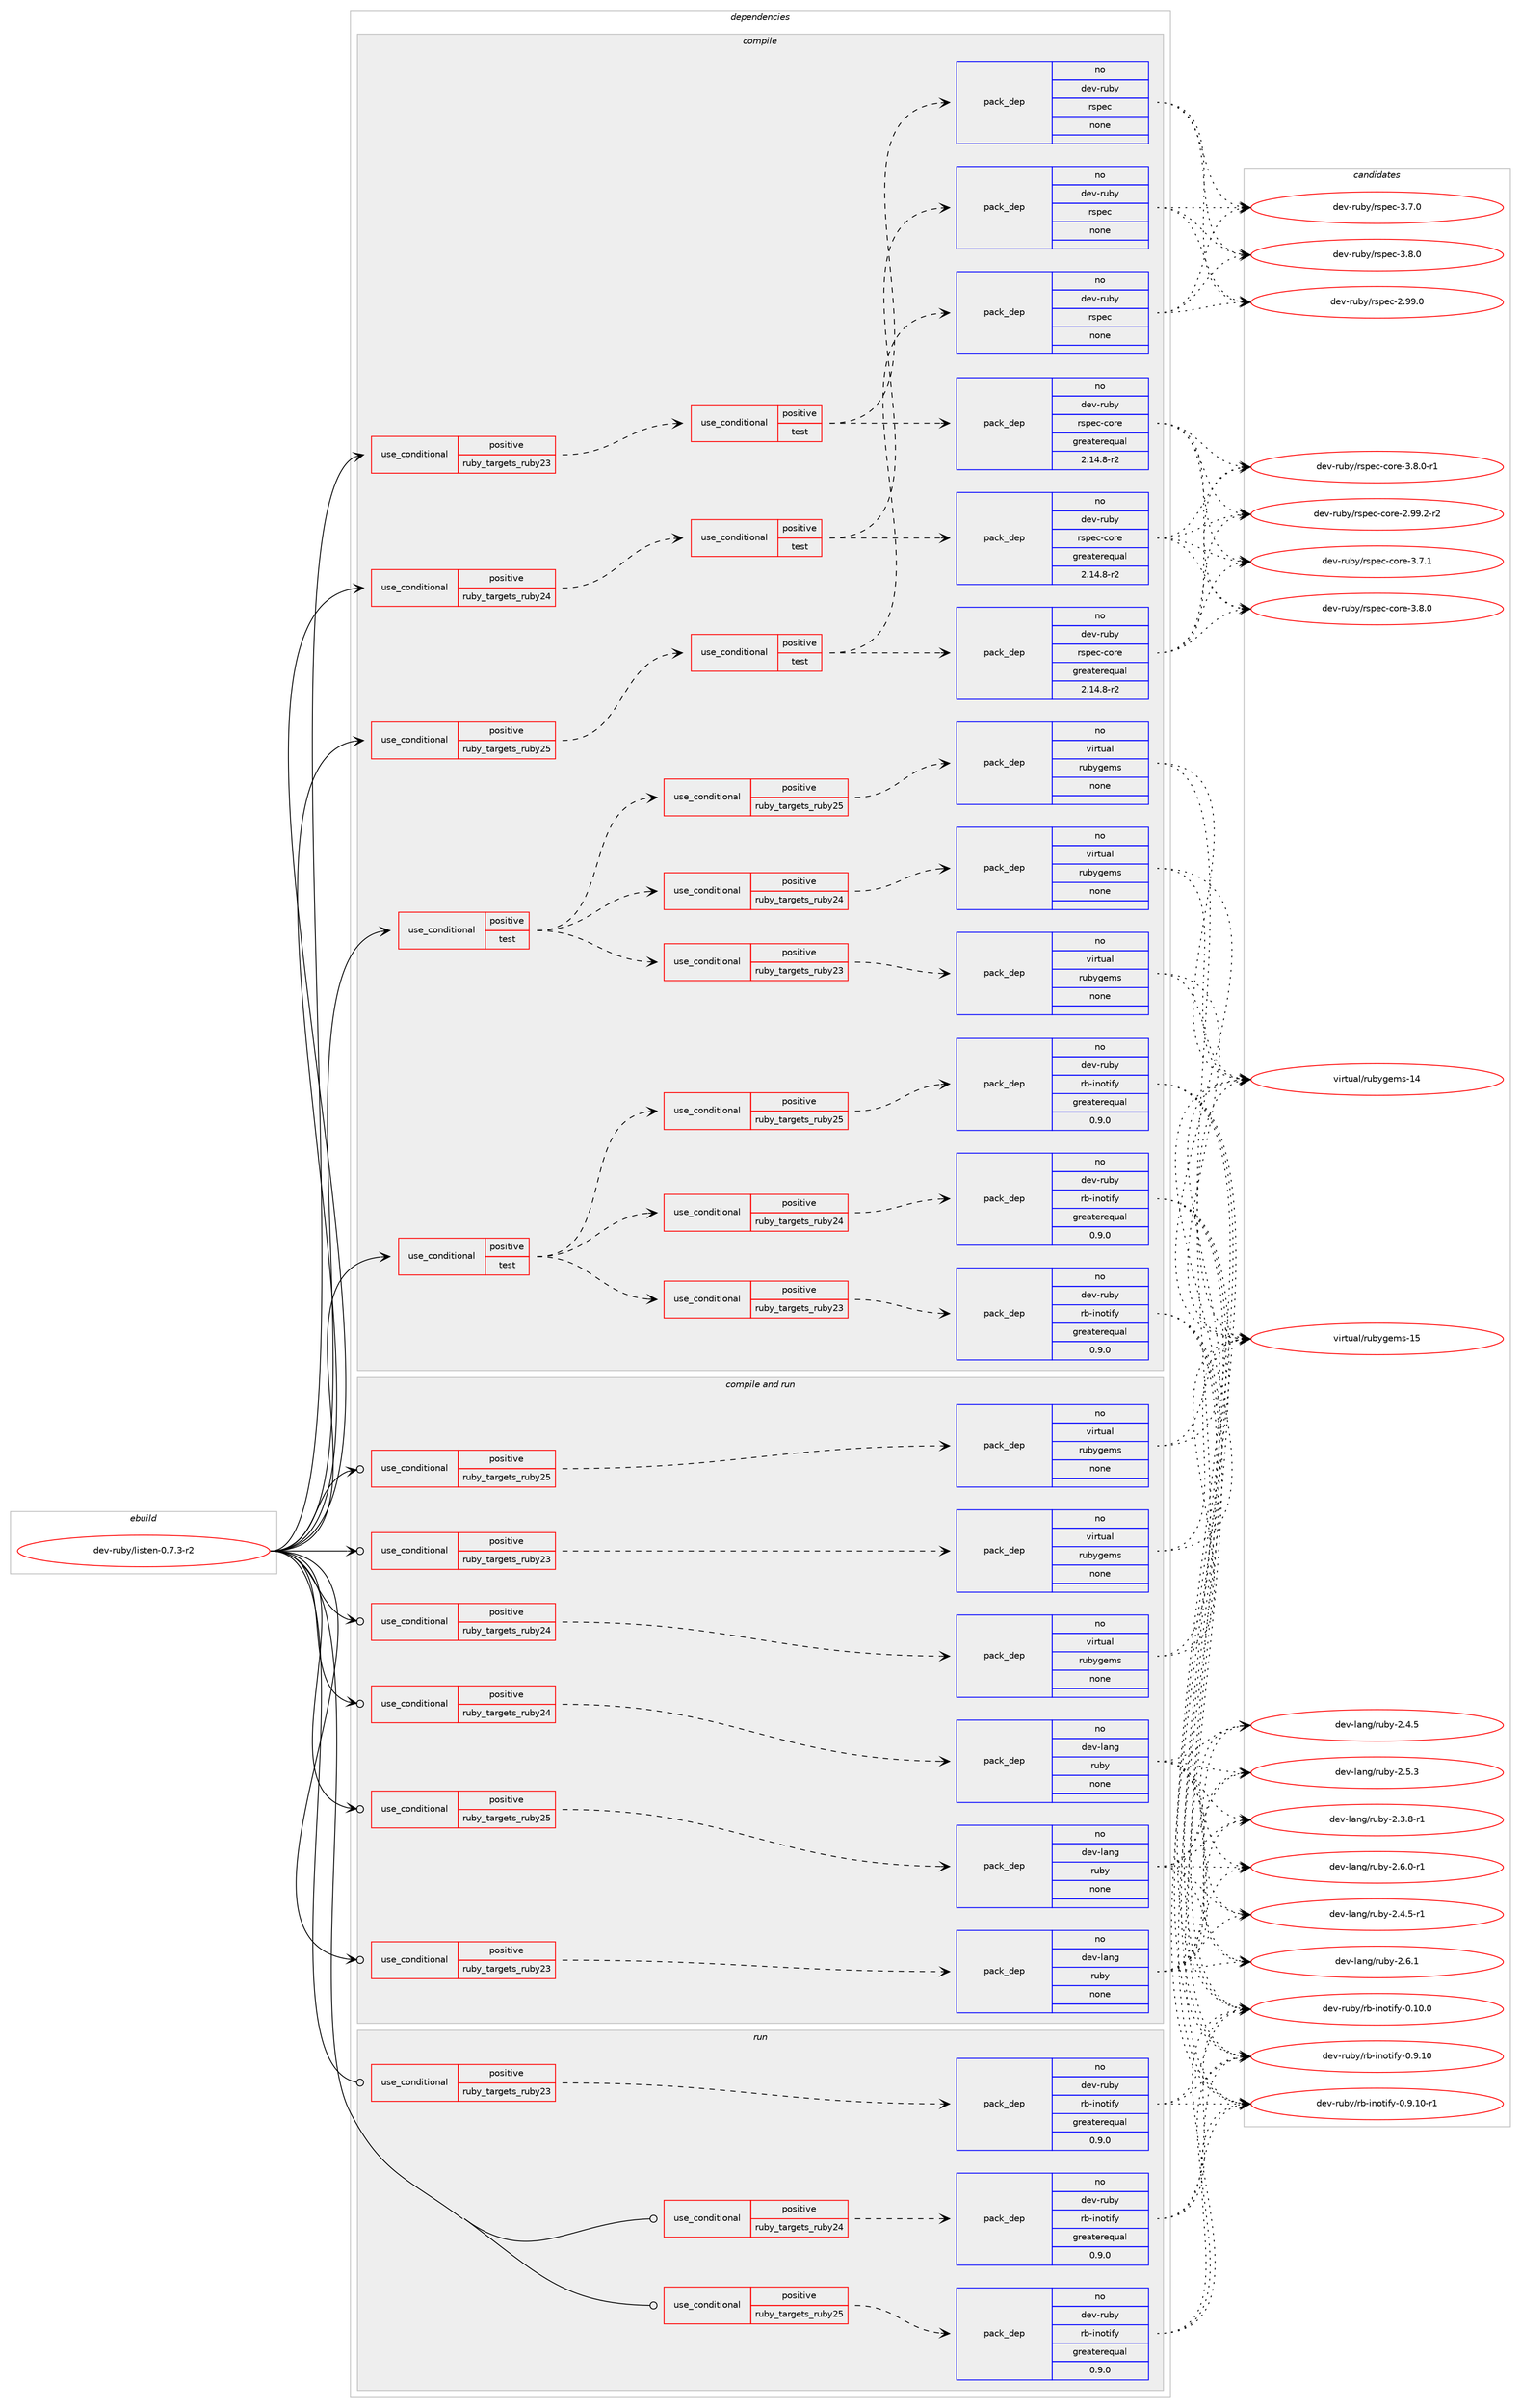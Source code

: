 digraph prolog {

# *************
# Graph options
# *************

newrank=true;
concentrate=true;
compound=true;
graph [rankdir=LR,fontname=Helvetica,fontsize=10,ranksep=1.5];#, ranksep=2.5, nodesep=0.2];
edge  [arrowhead=vee];
node  [fontname=Helvetica,fontsize=10];

# **********
# The ebuild
# **********

subgraph cluster_leftcol {
color=gray;
rank=same;
label=<<i>ebuild</i>>;
id [label="dev-ruby/listen-0.7.3-r2", color=red, width=4, href="../dev-ruby/listen-0.7.3-r2.svg"];
}

# ****************
# The dependencies
# ****************

subgraph cluster_midcol {
color=gray;
label=<<i>dependencies</i>>;
subgraph cluster_compile {
fillcolor="#eeeeee";
style=filled;
label=<<i>compile</i>>;
subgraph cond404194 {
dependency1501815 [label=<<TABLE BORDER="0" CELLBORDER="1" CELLSPACING="0" CELLPADDING="4"><TR><TD ROWSPAN="3" CELLPADDING="10">use_conditional</TD></TR><TR><TD>positive</TD></TR><TR><TD>ruby_targets_ruby23</TD></TR></TABLE>>, shape=none, color=red];
subgraph cond404195 {
dependency1501816 [label=<<TABLE BORDER="0" CELLBORDER="1" CELLSPACING="0" CELLPADDING="4"><TR><TD ROWSPAN="3" CELLPADDING="10">use_conditional</TD></TR><TR><TD>positive</TD></TR><TR><TD>test</TD></TR></TABLE>>, shape=none, color=red];
subgraph pack1074160 {
dependency1501817 [label=<<TABLE BORDER="0" CELLBORDER="1" CELLSPACING="0" CELLPADDING="4" WIDTH="220"><TR><TD ROWSPAN="6" CELLPADDING="30">pack_dep</TD></TR><TR><TD WIDTH="110">no</TD></TR><TR><TD>dev-ruby</TD></TR><TR><TD>rspec</TD></TR><TR><TD>none</TD></TR><TR><TD></TD></TR></TABLE>>, shape=none, color=blue];
}
dependency1501816:e -> dependency1501817:w [weight=20,style="dashed",arrowhead="vee"];
subgraph pack1074161 {
dependency1501818 [label=<<TABLE BORDER="0" CELLBORDER="1" CELLSPACING="0" CELLPADDING="4" WIDTH="220"><TR><TD ROWSPAN="6" CELLPADDING="30">pack_dep</TD></TR><TR><TD WIDTH="110">no</TD></TR><TR><TD>dev-ruby</TD></TR><TR><TD>rspec-core</TD></TR><TR><TD>greaterequal</TD></TR><TR><TD>2.14.8-r2</TD></TR></TABLE>>, shape=none, color=blue];
}
dependency1501816:e -> dependency1501818:w [weight=20,style="dashed",arrowhead="vee"];
}
dependency1501815:e -> dependency1501816:w [weight=20,style="dashed",arrowhead="vee"];
}
id:e -> dependency1501815:w [weight=20,style="solid",arrowhead="vee"];
subgraph cond404196 {
dependency1501819 [label=<<TABLE BORDER="0" CELLBORDER="1" CELLSPACING="0" CELLPADDING="4"><TR><TD ROWSPAN="3" CELLPADDING="10">use_conditional</TD></TR><TR><TD>positive</TD></TR><TR><TD>ruby_targets_ruby24</TD></TR></TABLE>>, shape=none, color=red];
subgraph cond404197 {
dependency1501820 [label=<<TABLE BORDER="0" CELLBORDER="1" CELLSPACING="0" CELLPADDING="4"><TR><TD ROWSPAN="3" CELLPADDING="10">use_conditional</TD></TR><TR><TD>positive</TD></TR><TR><TD>test</TD></TR></TABLE>>, shape=none, color=red];
subgraph pack1074162 {
dependency1501821 [label=<<TABLE BORDER="0" CELLBORDER="1" CELLSPACING="0" CELLPADDING="4" WIDTH="220"><TR><TD ROWSPAN="6" CELLPADDING="30">pack_dep</TD></TR><TR><TD WIDTH="110">no</TD></TR><TR><TD>dev-ruby</TD></TR><TR><TD>rspec</TD></TR><TR><TD>none</TD></TR><TR><TD></TD></TR></TABLE>>, shape=none, color=blue];
}
dependency1501820:e -> dependency1501821:w [weight=20,style="dashed",arrowhead="vee"];
subgraph pack1074163 {
dependency1501822 [label=<<TABLE BORDER="0" CELLBORDER="1" CELLSPACING="0" CELLPADDING="4" WIDTH="220"><TR><TD ROWSPAN="6" CELLPADDING="30">pack_dep</TD></TR><TR><TD WIDTH="110">no</TD></TR><TR><TD>dev-ruby</TD></TR><TR><TD>rspec-core</TD></TR><TR><TD>greaterequal</TD></TR><TR><TD>2.14.8-r2</TD></TR></TABLE>>, shape=none, color=blue];
}
dependency1501820:e -> dependency1501822:w [weight=20,style="dashed",arrowhead="vee"];
}
dependency1501819:e -> dependency1501820:w [weight=20,style="dashed",arrowhead="vee"];
}
id:e -> dependency1501819:w [weight=20,style="solid",arrowhead="vee"];
subgraph cond404198 {
dependency1501823 [label=<<TABLE BORDER="0" CELLBORDER="1" CELLSPACING="0" CELLPADDING="4"><TR><TD ROWSPAN="3" CELLPADDING="10">use_conditional</TD></TR><TR><TD>positive</TD></TR><TR><TD>ruby_targets_ruby25</TD></TR></TABLE>>, shape=none, color=red];
subgraph cond404199 {
dependency1501824 [label=<<TABLE BORDER="0" CELLBORDER="1" CELLSPACING="0" CELLPADDING="4"><TR><TD ROWSPAN="3" CELLPADDING="10">use_conditional</TD></TR><TR><TD>positive</TD></TR><TR><TD>test</TD></TR></TABLE>>, shape=none, color=red];
subgraph pack1074164 {
dependency1501825 [label=<<TABLE BORDER="0" CELLBORDER="1" CELLSPACING="0" CELLPADDING="4" WIDTH="220"><TR><TD ROWSPAN="6" CELLPADDING="30">pack_dep</TD></TR><TR><TD WIDTH="110">no</TD></TR><TR><TD>dev-ruby</TD></TR><TR><TD>rspec</TD></TR><TR><TD>none</TD></TR><TR><TD></TD></TR></TABLE>>, shape=none, color=blue];
}
dependency1501824:e -> dependency1501825:w [weight=20,style="dashed",arrowhead="vee"];
subgraph pack1074165 {
dependency1501826 [label=<<TABLE BORDER="0" CELLBORDER="1" CELLSPACING="0" CELLPADDING="4" WIDTH="220"><TR><TD ROWSPAN="6" CELLPADDING="30">pack_dep</TD></TR><TR><TD WIDTH="110">no</TD></TR><TR><TD>dev-ruby</TD></TR><TR><TD>rspec-core</TD></TR><TR><TD>greaterequal</TD></TR><TR><TD>2.14.8-r2</TD></TR></TABLE>>, shape=none, color=blue];
}
dependency1501824:e -> dependency1501826:w [weight=20,style="dashed",arrowhead="vee"];
}
dependency1501823:e -> dependency1501824:w [weight=20,style="dashed",arrowhead="vee"];
}
id:e -> dependency1501823:w [weight=20,style="solid",arrowhead="vee"];
subgraph cond404200 {
dependency1501827 [label=<<TABLE BORDER="0" CELLBORDER="1" CELLSPACING="0" CELLPADDING="4"><TR><TD ROWSPAN="3" CELLPADDING="10">use_conditional</TD></TR><TR><TD>positive</TD></TR><TR><TD>test</TD></TR></TABLE>>, shape=none, color=red];
subgraph cond404201 {
dependency1501828 [label=<<TABLE BORDER="0" CELLBORDER="1" CELLSPACING="0" CELLPADDING="4"><TR><TD ROWSPAN="3" CELLPADDING="10">use_conditional</TD></TR><TR><TD>positive</TD></TR><TR><TD>ruby_targets_ruby23</TD></TR></TABLE>>, shape=none, color=red];
subgraph pack1074166 {
dependency1501829 [label=<<TABLE BORDER="0" CELLBORDER="1" CELLSPACING="0" CELLPADDING="4" WIDTH="220"><TR><TD ROWSPAN="6" CELLPADDING="30">pack_dep</TD></TR><TR><TD WIDTH="110">no</TD></TR><TR><TD>dev-ruby</TD></TR><TR><TD>rb-inotify</TD></TR><TR><TD>greaterequal</TD></TR><TR><TD>0.9.0</TD></TR></TABLE>>, shape=none, color=blue];
}
dependency1501828:e -> dependency1501829:w [weight=20,style="dashed",arrowhead="vee"];
}
dependency1501827:e -> dependency1501828:w [weight=20,style="dashed",arrowhead="vee"];
subgraph cond404202 {
dependency1501830 [label=<<TABLE BORDER="0" CELLBORDER="1" CELLSPACING="0" CELLPADDING="4"><TR><TD ROWSPAN="3" CELLPADDING="10">use_conditional</TD></TR><TR><TD>positive</TD></TR><TR><TD>ruby_targets_ruby24</TD></TR></TABLE>>, shape=none, color=red];
subgraph pack1074167 {
dependency1501831 [label=<<TABLE BORDER="0" CELLBORDER="1" CELLSPACING="0" CELLPADDING="4" WIDTH="220"><TR><TD ROWSPAN="6" CELLPADDING="30">pack_dep</TD></TR><TR><TD WIDTH="110">no</TD></TR><TR><TD>dev-ruby</TD></TR><TR><TD>rb-inotify</TD></TR><TR><TD>greaterequal</TD></TR><TR><TD>0.9.0</TD></TR></TABLE>>, shape=none, color=blue];
}
dependency1501830:e -> dependency1501831:w [weight=20,style="dashed",arrowhead="vee"];
}
dependency1501827:e -> dependency1501830:w [weight=20,style="dashed",arrowhead="vee"];
subgraph cond404203 {
dependency1501832 [label=<<TABLE BORDER="0" CELLBORDER="1" CELLSPACING="0" CELLPADDING="4"><TR><TD ROWSPAN="3" CELLPADDING="10">use_conditional</TD></TR><TR><TD>positive</TD></TR><TR><TD>ruby_targets_ruby25</TD></TR></TABLE>>, shape=none, color=red];
subgraph pack1074168 {
dependency1501833 [label=<<TABLE BORDER="0" CELLBORDER="1" CELLSPACING="0" CELLPADDING="4" WIDTH="220"><TR><TD ROWSPAN="6" CELLPADDING="30">pack_dep</TD></TR><TR><TD WIDTH="110">no</TD></TR><TR><TD>dev-ruby</TD></TR><TR><TD>rb-inotify</TD></TR><TR><TD>greaterequal</TD></TR><TR><TD>0.9.0</TD></TR></TABLE>>, shape=none, color=blue];
}
dependency1501832:e -> dependency1501833:w [weight=20,style="dashed",arrowhead="vee"];
}
dependency1501827:e -> dependency1501832:w [weight=20,style="dashed",arrowhead="vee"];
}
id:e -> dependency1501827:w [weight=20,style="solid",arrowhead="vee"];
subgraph cond404204 {
dependency1501834 [label=<<TABLE BORDER="0" CELLBORDER="1" CELLSPACING="0" CELLPADDING="4"><TR><TD ROWSPAN="3" CELLPADDING="10">use_conditional</TD></TR><TR><TD>positive</TD></TR><TR><TD>test</TD></TR></TABLE>>, shape=none, color=red];
subgraph cond404205 {
dependency1501835 [label=<<TABLE BORDER="0" CELLBORDER="1" CELLSPACING="0" CELLPADDING="4"><TR><TD ROWSPAN="3" CELLPADDING="10">use_conditional</TD></TR><TR><TD>positive</TD></TR><TR><TD>ruby_targets_ruby23</TD></TR></TABLE>>, shape=none, color=red];
subgraph pack1074169 {
dependency1501836 [label=<<TABLE BORDER="0" CELLBORDER="1" CELLSPACING="0" CELLPADDING="4" WIDTH="220"><TR><TD ROWSPAN="6" CELLPADDING="30">pack_dep</TD></TR><TR><TD WIDTH="110">no</TD></TR><TR><TD>virtual</TD></TR><TR><TD>rubygems</TD></TR><TR><TD>none</TD></TR><TR><TD></TD></TR></TABLE>>, shape=none, color=blue];
}
dependency1501835:e -> dependency1501836:w [weight=20,style="dashed",arrowhead="vee"];
}
dependency1501834:e -> dependency1501835:w [weight=20,style="dashed",arrowhead="vee"];
subgraph cond404206 {
dependency1501837 [label=<<TABLE BORDER="0" CELLBORDER="1" CELLSPACING="0" CELLPADDING="4"><TR><TD ROWSPAN="3" CELLPADDING="10">use_conditional</TD></TR><TR><TD>positive</TD></TR><TR><TD>ruby_targets_ruby24</TD></TR></TABLE>>, shape=none, color=red];
subgraph pack1074170 {
dependency1501838 [label=<<TABLE BORDER="0" CELLBORDER="1" CELLSPACING="0" CELLPADDING="4" WIDTH="220"><TR><TD ROWSPAN="6" CELLPADDING="30">pack_dep</TD></TR><TR><TD WIDTH="110">no</TD></TR><TR><TD>virtual</TD></TR><TR><TD>rubygems</TD></TR><TR><TD>none</TD></TR><TR><TD></TD></TR></TABLE>>, shape=none, color=blue];
}
dependency1501837:e -> dependency1501838:w [weight=20,style="dashed",arrowhead="vee"];
}
dependency1501834:e -> dependency1501837:w [weight=20,style="dashed",arrowhead="vee"];
subgraph cond404207 {
dependency1501839 [label=<<TABLE BORDER="0" CELLBORDER="1" CELLSPACING="0" CELLPADDING="4"><TR><TD ROWSPAN="3" CELLPADDING="10">use_conditional</TD></TR><TR><TD>positive</TD></TR><TR><TD>ruby_targets_ruby25</TD></TR></TABLE>>, shape=none, color=red];
subgraph pack1074171 {
dependency1501840 [label=<<TABLE BORDER="0" CELLBORDER="1" CELLSPACING="0" CELLPADDING="4" WIDTH="220"><TR><TD ROWSPAN="6" CELLPADDING="30">pack_dep</TD></TR><TR><TD WIDTH="110">no</TD></TR><TR><TD>virtual</TD></TR><TR><TD>rubygems</TD></TR><TR><TD>none</TD></TR><TR><TD></TD></TR></TABLE>>, shape=none, color=blue];
}
dependency1501839:e -> dependency1501840:w [weight=20,style="dashed",arrowhead="vee"];
}
dependency1501834:e -> dependency1501839:w [weight=20,style="dashed",arrowhead="vee"];
}
id:e -> dependency1501834:w [weight=20,style="solid",arrowhead="vee"];
}
subgraph cluster_compileandrun {
fillcolor="#eeeeee";
style=filled;
label=<<i>compile and run</i>>;
subgraph cond404208 {
dependency1501841 [label=<<TABLE BORDER="0" CELLBORDER="1" CELLSPACING="0" CELLPADDING="4"><TR><TD ROWSPAN="3" CELLPADDING="10">use_conditional</TD></TR><TR><TD>positive</TD></TR><TR><TD>ruby_targets_ruby23</TD></TR></TABLE>>, shape=none, color=red];
subgraph pack1074172 {
dependency1501842 [label=<<TABLE BORDER="0" CELLBORDER="1" CELLSPACING="0" CELLPADDING="4" WIDTH="220"><TR><TD ROWSPAN="6" CELLPADDING="30">pack_dep</TD></TR><TR><TD WIDTH="110">no</TD></TR><TR><TD>dev-lang</TD></TR><TR><TD>ruby</TD></TR><TR><TD>none</TD></TR><TR><TD></TD></TR></TABLE>>, shape=none, color=blue];
}
dependency1501841:e -> dependency1501842:w [weight=20,style="dashed",arrowhead="vee"];
}
id:e -> dependency1501841:w [weight=20,style="solid",arrowhead="odotvee"];
subgraph cond404209 {
dependency1501843 [label=<<TABLE BORDER="0" CELLBORDER="1" CELLSPACING="0" CELLPADDING="4"><TR><TD ROWSPAN="3" CELLPADDING="10">use_conditional</TD></TR><TR><TD>positive</TD></TR><TR><TD>ruby_targets_ruby23</TD></TR></TABLE>>, shape=none, color=red];
subgraph pack1074173 {
dependency1501844 [label=<<TABLE BORDER="0" CELLBORDER="1" CELLSPACING="0" CELLPADDING="4" WIDTH="220"><TR><TD ROWSPAN="6" CELLPADDING="30">pack_dep</TD></TR><TR><TD WIDTH="110">no</TD></TR><TR><TD>virtual</TD></TR><TR><TD>rubygems</TD></TR><TR><TD>none</TD></TR><TR><TD></TD></TR></TABLE>>, shape=none, color=blue];
}
dependency1501843:e -> dependency1501844:w [weight=20,style="dashed",arrowhead="vee"];
}
id:e -> dependency1501843:w [weight=20,style="solid",arrowhead="odotvee"];
subgraph cond404210 {
dependency1501845 [label=<<TABLE BORDER="0" CELLBORDER="1" CELLSPACING="0" CELLPADDING="4"><TR><TD ROWSPAN="3" CELLPADDING="10">use_conditional</TD></TR><TR><TD>positive</TD></TR><TR><TD>ruby_targets_ruby24</TD></TR></TABLE>>, shape=none, color=red];
subgraph pack1074174 {
dependency1501846 [label=<<TABLE BORDER="0" CELLBORDER="1" CELLSPACING="0" CELLPADDING="4" WIDTH="220"><TR><TD ROWSPAN="6" CELLPADDING="30">pack_dep</TD></TR><TR><TD WIDTH="110">no</TD></TR><TR><TD>dev-lang</TD></TR><TR><TD>ruby</TD></TR><TR><TD>none</TD></TR><TR><TD></TD></TR></TABLE>>, shape=none, color=blue];
}
dependency1501845:e -> dependency1501846:w [weight=20,style="dashed",arrowhead="vee"];
}
id:e -> dependency1501845:w [weight=20,style="solid",arrowhead="odotvee"];
subgraph cond404211 {
dependency1501847 [label=<<TABLE BORDER="0" CELLBORDER="1" CELLSPACING="0" CELLPADDING="4"><TR><TD ROWSPAN="3" CELLPADDING="10">use_conditional</TD></TR><TR><TD>positive</TD></TR><TR><TD>ruby_targets_ruby24</TD></TR></TABLE>>, shape=none, color=red];
subgraph pack1074175 {
dependency1501848 [label=<<TABLE BORDER="0" CELLBORDER="1" CELLSPACING="0" CELLPADDING="4" WIDTH="220"><TR><TD ROWSPAN="6" CELLPADDING="30">pack_dep</TD></TR><TR><TD WIDTH="110">no</TD></TR><TR><TD>virtual</TD></TR><TR><TD>rubygems</TD></TR><TR><TD>none</TD></TR><TR><TD></TD></TR></TABLE>>, shape=none, color=blue];
}
dependency1501847:e -> dependency1501848:w [weight=20,style="dashed",arrowhead="vee"];
}
id:e -> dependency1501847:w [weight=20,style="solid",arrowhead="odotvee"];
subgraph cond404212 {
dependency1501849 [label=<<TABLE BORDER="0" CELLBORDER="1" CELLSPACING="0" CELLPADDING="4"><TR><TD ROWSPAN="3" CELLPADDING="10">use_conditional</TD></TR><TR><TD>positive</TD></TR><TR><TD>ruby_targets_ruby25</TD></TR></TABLE>>, shape=none, color=red];
subgraph pack1074176 {
dependency1501850 [label=<<TABLE BORDER="0" CELLBORDER="1" CELLSPACING="0" CELLPADDING="4" WIDTH="220"><TR><TD ROWSPAN="6" CELLPADDING="30">pack_dep</TD></TR><TR><TD WIDTH="110">no</TD></TR><TR><TD>dev-lang</TD></TR><TR><TD>ruby</TD></TR><TR><TD>none</TD></TR><TR><TD></TD></TR></TABLE>>, shape=none, color=blue];
}
dependency1501849:e -> dependency1501850:w [weight=20,style="dashed",arrowhead="vee"];
}
id:e -> dependency1501849:w [weight=20,style="solid",arrowhead="odotvee"];
subgraph cond404213 {
dependency1501851 [label=<<TABLE BORDER="0" CELLBORDER="1" CELLSPACING="0" CELLPADDING="4"><TR><TD ROWSPAN="3" CELLPADDING="10">use_conditional</TD></TR><TR><TD>positive</TD></TR><TR><TD>ruby_targets_ruby25</TD></TR></TABLE>>, shape=none, color=red];
subgraph pack1074177 {
dependency1501852 [label=<<TABLE BORDER="0" CELLBORDER="1" CELLSPACING="0" CELLPADDING="4" WIDTH="220"><TR><TD ROWSPAN="6" CELLPADDING="30">pack_dep</TD></TR><TR><TD WIDTH="110">no</TD></TR><TR><TD>virtual</TD></TR><TR><TD>rubygems</TD></TR><TR><TD>none</TD></TR><TR><TD></TD></TR></TABLE>>, shape=none, color=blue];
}
dependency1501851:e -> dependency1501852:w [weight=20,style="dashed",arrowhead="vee"];
}
id:e -> dependency1501851:w [weight=20,style="solid",arrowhead="odotvee"];
}
subgraph cluster_run {
fillcolor="#eeeeee";
style=filled;
label=<<i>run</i>>;
subgraph cond404214 {
dependency1501853 [label=<<TABLE BORDER="0" CELLBORDER="1" CELLSPACING="0" CELLPADDING="4"><TR><TD ROWSPAN="3" CELLPADDING="10">use_conditional</TD></TR><TR><TD>positive</TD></TR><TR><TD>ruby_targets_ruby23</TD></TR></TABLE>>, shape=none, color=red];
subgraph pack1074178 {
dependency1501854 [label=<<TABLE BORDER="0" CELLBORDER="1" CELLSPACING="0" CELLPADDING="4" WIDTH="220"><TR><TD ROWSPAN="6" CELLPADDING="30">pack_dep</TD></TR><TR><TD WIDTH="110">no</TD></TR><TR><TD>dev-ruby</TD></TR><TR><TD>rb-inotify</TD></TR><TR><TD>greaterequal</TD></TR><TR><TD>0.9.0</TD></TR></TABLE>>, shape=none, color=blue];
}
dependency1501853:e -> dependency1501854:w [weight=20,style="dashed",arrowhead="vee"];
}
id:e -> dependency1501853:w [weight=20,style="solid",arrowhead="odot"];
subgraph cond404215 {
dependency1501855 [label=<<TABLE BORDER="0" CELLBORDER="1" CELLSPACING="0" CELLPADDING="4"><TR><TD ROWSPAN="3" CELLPADDING="10">use_conditional</TD></TR><TR><TD>positive</TD></TR><TR><TD>ruby_targets_ruby24</TD></TR></TABLE>>, shape=none, color=red];
subgraph pack1074179 {
dependency1501856 [label=<<TABLE BORDER="0" CELLBORDER="1" CELLSPACING="0" CELLPADDING="4" WIDTH="220"><TR><TD ROWSPAN="6" CELLPADDING="30">pack_dep</TD></TR><TR><TD WIDTH="110">no</TD></TR><TR><TD>dev-ruby</TD></TR><TR><TD>rb-inotify</TD></TR><TR><TD>greaterequal</TD></TR><TR><TD>0.9.0</TD></TR></TABLE>>, shape=none, color=blue];
}
dependency1501855:e -> dependency1501856:w [weight=20,style="dashed",arrowhead="vee"];
}
id:e -> dependency1501855:w [weight=20,style="solid",arrowhead="odot"];
subgraph cond404216 {
dependency1501857 [label=<<TABLE BORDER="0" CELLBORDER="1" CELLSPACING="0" CELLPADDING="4"><TR><TD ROWSPAN="3" CELLPADDING="10">use_conditional</TD></TR><TR><TD>positive</TD></TR><TR><TD>ruby_targets_ruby25</TD></TR></TABLE>>, shape=none, color=red];
subgraph pack1074180 {
dependency1501858 [label=<<TABLE BORDER="0" CELLBORDER="1" CELLSPACING="0" CELLPADDING="4" WIDTH="220"><TR><TD ROWSPAN="6" CELLPADDING="30">pack_dep</TD></TR><TR><TD WIDTH="110">no</TD></TR><TR><TD>dev-ruby</TD></TR><TR><TD>rb-inotify</TD></TR><TR><TD>greaterequal</TD></TR><TR><TD>0.9.0</TD></TR></TABLE>>, shape=none, color=blue];
}
dependency1501857:e -> dependency1501858:w [weight=20,style="dashed",arrowhead="vee"];
}
id:e -> dependency1501857:w [weight=20,style="solid",arrowhead="odot"];
}
}

# **************
# The candidates
# **************

subgraph cluster_choices {
rank=same;
color=gray;
label=<<i>candidates</i>>;

subgraph choice1074160 {
color=black;
nodesep=1;
choice1001011184511411798121471141151121019945504657574648 [label="dev-ruby/rspec-2.99.0", color=red, width=4,href="../dev-ruby/rspec-2.99.0.svg"];
choice10010111845114117981214711411511210199455146554648 [label="dev-ruby/rspec-3.7.0", color=red, width=4,href="../dev-ruby/rspec-3.7.0.svg"];
choice10010111845114117981214711411511210199455146564648 [label="dev-ruby/rspec-3.8.0", color=red, width=4,href="../dev-ruby/rspec-3.8.0.svg"];
dependency1501817:e -> choice1001011184511411798121471141151121019945504657574648:w [style=dotted,weight="100"];
dependency1501817:e -> choice10010111845114117981214711411511210199455146554648:w [style=dotted,weight="100"];
dependency1501817:e -> choice10010111845114117981214711411511210199455146564648:w [style=dotted,weight="100"];
}
subgraph choice1074161 {
color=black;
nodesep=1;
choice100101118451141179812147114115112101994599111114101455046575746504511450 [label="dev-ruby/rspec-core-2.99.2-r2", color=red, width=4,href="../dev-ruby/rspec-core-2.99.2-r2.svg"];
choice100101118451141179812147114115112101994599111114101455146554649 [label="dev-ruby/rspec-core-3.7.1", color=red, width=4,href="../dev-ruby/rspec-core-3.7.1.svg"];
choice100101118451141179812147114115112101994599111114101455146564648 [label="dev-ruby/rspec-core-3.8.0", color=red, width=4,href="../dev-ruby/rspec-core-3.8.0.svg"];
choice1001011184511411798121471141151121019945991111141014551465646484511449 [label="dev-ruby/rspec-core-3.8.0-r1", color=red, width=4,href="../dev-ruby/rspec-core-3.8.0-r1.svg"];
dependency1501818:e -> choice100101118451141179812147114115112101994599111114101455046575746504511450:w [style=dotted,weight="100"];
dependency1501818:e -> choice100101118451141179812147114115112101994599111114101455146554649:w [style=dotted,weight="100"];
dependency1501818:e -> choice100101118451141179812147114115112101994599111114101455146564648:w [style=dotted,weight="100"];
dependency1501818:e -> choice1001011184511411798121471141151121019945991111141014551465646484511449:w [style=dotted,weight="100"];
}
subgraph choice1074162 {
color=black;
nodesep=1;
choice1001011184511411798121471141151121019945504657574648 [label="dev-ruby/rspec-2.99.0", color=red, width=4,href="../dev-ruby/rspec-2.99.0.svg"];
choice10010111845114117981214711411511210199455146554648 [label="dev-ruby/rspec-3.7.0", color=red, width=4,href="../dev-ruby/rspec-3.7.0.svg"];
choice10010111845114117981214711411511210199455146564648 [label="dev-ruby/rspec-3.8.0", color=red, width=4,href="../dev-ruby/rspec-3.8.0.svg"];
dependency1501821:e -> choice1001011184511411798121471141151121019945504657574648:w [style=dotted,weight="100"];
dependency1501821:e -> choice10010111845114117981214711411511210199455146554648:w [style=dotted,weight="100"];
dependency1501821:e -> choice10010111845114117981214711411511210199455146564648:w [style=dotted,weight="100"];
}
subgraph choice1074163 {
color=black;
nodesep=1;
choice100101118451141179812147114115112101994599111114101455046575746504511450 [label="dev-ruby/rspec-core-2.99.2-r2", color=red, width=4,href="../dev-ruby/rspec-core-2.99.2-r2.svg"];
choice100101118451141179812147114115112101994599111114101455146554649 [label="dev-ruby/rspec-core-3.7.1", color=red, width=4,href="../dev-ruby/rspec-core-3.7.1.svg"];
choice100101118451141179812147114115112101994599111114101455146564648 [label="dev-ruby/rspec-core-3.8.0", color=red, width=4,href="../dev-ruby/rspec-core-3.8.0.svg"];
choice1001011184511411798121471141151121019945991111141014551465646484511449 [label="dev-ruby/rspec-core-3.8.0-r1", color=red, width=4,href="../dev-ruby/rspec-core-3.8.0-r1.svg"];
dependency1501822:e -> choice100101118451141179812147114115112101994599111114101455046575746504511450:w [style=dotted,weight="100"];
dependency1501822:e -> choice100101118451141179812147114115112101994599111114101455146554649:w [style=dotted,weight="100"];
dependency1501822:e -> choice100101118451141179812147114115112101994599111114101455146564648:w [style=dotted,weight="100"];
dependency1501822:e -> choice1001011184511411798121471141151121019945991111141014551465646484511449:w [style=dotted,weight="100"];
}
subgraph choice1074164 {
color=black;
nodesep=1;
choice1001011184511411798121471141151121019945504657574648 [label="dev-ruby/rspec-2.99.0", color=red, width=4,href="../dev-ruby/rspec-2.99.0.svg"];
choice10010111845114117981214711411511210199455146554648 [label="dev-ruby/rspec-3.7.0", color=red, width=4,href="../dev-ruby/rspec-3.7.0.svg"];
choice10010111845114117981214711411511210199455146564648 [label="dev-ruby/rspec-3.8.0", color=red, width=4,href="../dev-ruby/rspec-3.8.0.svg"];
dependency1501825:e -> choice1001011184511411798121471141151121019945504657574648:w [style=dotted,weight="100"];
dependency1501825:e -> choice10010111845114117981214711411511210199455146554648:w [style=dotted,weight="100"];
dependency1501825:e -> choice10010111845114117981214711411511210199455146564648:w [style=dotted,weight="100"];
}
subgraph choice1074165 {
color=black;
nodesep=1;
choice100101118451141179812147114115112101994599111114101455046575746504511450 [label="dev-ruby/rspec-core-2.99.2-r2", color=red, width=4,href="../dev-ruby/rspec-core-2.99.2-r2.svg"];
choice100101118451141179812147114115112101994599111114101455146554649 [label="dev-ruby/rspec-core-3.7.1", color=red, width=4,href="../dev-ruby/rspec-core-3.7.1.svg"];
choice100101118451141179812147114115112101994599111114101455146564648 [label="dev-ruby/rspec-core-3.8.0", color=red, width=4,href="../dev-ruby/rspec-core-3.8.0.svg"];
choice1001011184511411798121471141151121019945991111141014551465646484511449 [label="dev-ruby/rspec-core-3.8.0-r1", color=red, width=4,href="../dev-ruby/rspec-core-3.8.0-r1.svg"];
dependency1501826:e -> choice100101118451141179812147114115112101994599111114101455046575746504511450:w [style=dotted,weight="100"];
dependency1501826:e -> choice100101118451141179812147114115112101994599111114101455146554649:w [style=dotted,weight="100"];
dependency1501826:e -> choice100101118451141179812147114115112101994599111114101455146564648:w [style=dotted,weight="100"];
dependency1501826:e -> choice1001011184511411798121471141151121019945991111141014551465646484511449:w [style=dotted,weight="100"];
}
subgraph choice1074166 {
color=black;
nodesep=1;
choice100101118451141179812147114984510511011111610510212145484649484648 [label="dev-ruby/rb-inotify-0.10.0", color=red, width=4,href="../dev-ruby/rb-inotify-0.10.0.svg"];
choice100101118451141179812147114984510511011111610510212145484657464948 [label="dev-ruby/rb-inotify-0.9.10", color=red, width=4,href="../dev-ruby/rb-inotify-0.9.10.svg"];
choice1001011184511411798121471149845105110111116105102121454846574649484511449 [label="dev-ruby/rb-inotify-0.9.10-r1", color=red, width=4,href="../dev-ruby/rb-inotify-0.9.10-r1.svg"];
dependency1501829:e -> choice100101118451141179812147114984510511011111610510212145484649484648:w [style=dotted,weight="100"];
dependency1501829:e -> choice100101118451141179812147114984510511011111610510212145484657464948:w [style=dotted,weight="100"];
dependency1501829:e -> choice1001011184511411798121471149845105110111116105102121454846574649484511449:w [style=dotted,weight="100"];
}
subgraph choice1074167 {
color=black;
nodesep=1;
choice100101118451141179812147114984510511011111610510212145484649484648 [label="dev-ruby/rb-inotify-0.10.0", color=red, width=4,href="../dev-ruby/rb-inotify-0.10.0.svg"];
choice100101118451141179812147114984510511011111610510212145484657464948 [label="dev-ruby/rb-inotify-0.9.10", color=red, width=4,href="../dev-ruby/rb-inotify-0.9.10.svg"];
choice1001011184511411798121471149845105110111116105102121454846574649484511449 [label="dev-ruby/rb-inotify-0.9.10-r1", color=red, width=4,href="../dev-ruby/rb-inotify-0.9.10-r1.svg"];
dependency1501831:e -> choice100101118451141179812147114984510511011111610510212145484649484648:w [style=dotted,weight="100"];
dependency1501831:e -> choice100101118451141179812147114984510511011111610510212145484657464948:w [style=dotted,weight="100"];
dependency1501831:e -> choice1001011184511411798121471149845105110111116105102121454846574649484511449:w [style=dotted,weight="100"];
}
subgraph choice1074168 {
color=black;
nodesep=1;
choice100101118451141179812147114984510511011111610510212145484649484648 [label="dev-ruby/rb-inotify-0.10.0", color=red, width=4,href="../dev-ruby/rb-inotify-0.10.0.svg"];
choice100101118451141179812147114984510511011111610510212145484657464948 [label="dev-ruby/rb-inotify-0.9.10", color=red, width=4,href="../dev-ruby/rb-inotify-0.9.10.svg"];
choice1001011184511411798121471149845105110111116105102121454846574649484511449 [label="dev-ruby/rb-inotify-0.9.10-r1", color=red, width=4,href="../dev-ruby/rb-inotify-0.9.10-r1.svg"];
dependency1501833:e -> choice100101118451141179812147114984510511011111610510212145484649484648:w [style=dotted,weight="100"];
dependency1501833:e -> choice100101118451141179812147114984510511011111610510212145484657464948:w [style=dotted,weight="100"];
dependency1501833:e -> choice1001011184511411798121471149845105110111116105102121454846574649484511449:w [style=dotted,weight="100"];
}
subgraph choice1074169 {
color=black;
nodesep=1;
choice118105114116117971084711411798121103101109115454952 [label="virtual/rubygems-14", color=red, width=4,href="../virtual/rubygems-14.svg"];
choice118105114116117971084711411798121103101109115454953 [label="virtual/rubygems-15", color=red, width=4,href="../virtual/rubygems-15.svg"];
dependency1501836:e -> choice118105114116117971084711411798121103101109115454952:w [style=dotted,weight="100"];
dependency1501836:e -> choice118105114116117971084711411798121103101109115454953:w [style=dotted,weight="100"];
}
subgraph choice1074170 {
color=black;
nodesep=1;
choice118105114116117971084711411798121103101109115454952 [label="virtual/rubygems-14", color=red, width=4,href="../virtual/rubygems-14.svg"];
choice118105114116117971084711411798121103101109115454953 [label="virtual/rubygems-15", color=red, width=4,href="../virtual/rubygems-15.svg"];
dependency1501838:e -> choice118105114116117971084711411798121103101109115454952:w [style=dotted,weight="100"];
dependency1501838:e -> choice118105114116117971084711411798121103101109115454953:w [style=dotted,weight="100"];
}
subgraph choice1074171 {
color=black;
nodesep=1;
choice118105114116117971084711411798121103101109115454952 [label="virtual/rubygems-14", color=red, width=4,href="../virtual/rubygems-14.svg"];
choice118105114116117971084711411798121103101109115454953 [label="virtual/rubygems-15", color=red, width=4,href="../virtual/rubygems-15.svg"];
dependency1501840:e -> choice118105114116117971084711411798121103101109115454952:w [style=dotted,weight="100"];
dependency1501840:e -> choice118105114116117971084711411798121103101109115454953:w [style=dotted,weight="100"];
}
subgraph choice1074172 {
color=black;
nodesep=1;
choice100101118451089711010347114117981214550465146564511449 [label="dev-lang/ruby-2.3.8-r1", color=red, width=4,href="../dev-lang/ruby-2.3.8-r1.svg"];
choice10010111845108971101034711411798121455046524653 [label="dev-lang/ruby-2.4.5", color=red, width=4,href="../dev-lang/ruby-2.4.5.svg"];
choice100101118451089711010347114117981214550465246534511449 [label="dev-lang/ruby-2.4.5-r1", color=red, width=4,href="../dev-lang/ruby-2.4.5-r1.svg"];
choice10010111845108971101034711411798121455046534651 [label="dev-lang/ruby-2.5.3", color=red, width=4,href="../dev-lang/ruby-2.5.3.svg"];
choice100101118451089711010347114117981214550465446484511449 [label="dev-lang/ruby-2.6.0-r1", color=red, width=4,href="../dev-lang/ruby-2.6.0-r1.svg"];
choice10010111845108971101034711411798121455046544649 [label="dev-lang/ruby-2.6.1", color=red, width=4,href="../dev-lang/ruby-2.6.1.svg"];
dependency1501842:e -> choice100101118451089711010347114117981214550465146564511449:w [style=dotted,weight="100"];
dependency1501842:e -> choice10010111845108971101034711411798121455046524653:w [style=dotted,weight="100"];
dependency1501842:e -> choice100101118451089711010347114117981214550465246534511449:w [style=dotted,weight="100"];
dependency1501842:e -> choice10010111845108971101034711411798121455046534651:w [style=dotted,weight="100"];
dependency1501842:e -> choice100101118451089711010347114117981214550465446484511449:w [style=dotted,weight="100"];
dependency1501842:e -> choice10010111845108971101034711411798121455046544649:w [style=dotted,weight="100"];
}
subgraph choice1074173 {
color=black;
nodesep=1;
choice118105114116117971084711411798121103101109115454952 [label="virtual/rubygems-14", color=red, width=4,href="../virtual/rubygems-14.svg"];
choice118105114116117971084711411798121103101109115454953 [label="virtual/rubygems-15", color=red, width=4,href="../virtual/rubygems-15.svg"];
dependency1501844:e -> choice118105114116117971084711411798121103101109115454952:w [style=dotted,weight="100"];
dependency1501844:e -> choice118105114116117971084711411798121103101109115454953:w [style=dotted,weight="100"];
}
subgraph choice1074174 {
color=black;
nodesep=1;
choice100101118451089711010347114117981214550465146564511449 [label="dev-lang/ruby-2.3.8-r1", color=red, width=4,href="../dev-lang/ruby-2.3.8-r1.svg"];
choice10010111845108971101034711411798121455046524653 [label="dev-lang/ruby-2.4.5", color=red, width=4,href="../dev-lang/ruby-2.4.5.svg"];
choice100101118451089711010347114117981214550465246534511449 [label="dev-lang/ruby-2.4.5-r1", color=red, width=4,href="../dev-lang/ruby-2.4.5-r1.svg"];
choice10010111845108971101034711411798121455046534651 [label="dev-lang/ruby-2.5.3", color=red, width=4,href="../dev-lang/ruby-2.5.3.svg"];
choice100101118451089711010347114117981214550465446484511449 [label="dev-lang/ruby-2.6.0-r1", color=red, width=4,href="../dev-lang/ruby-2.6.0-r1.svg"];
choice10010111845108971101034711411798121455046544649 [label="dev-lang/ruby-2.6.1", color=red, width=4,href="../dev-lang/ruby-2.6.1.svg"];
dependency1501846:e -> choice100101118451089711010347114117981214550465146564511449:w [style=dotted,weight="100"];
dependency1501846:e -> choice10010111845108971101034711411798121455046524653:w [style=dotted,weight="100"];
dependency1501846:e -> choice100101118451089711010347114117981214550465246534511449:w [style=dotted,weight="100"];
dependency1501846:e -> choice10010111845108971101034711411798121455046534651:w [style=dotted,weight="100"];
dependency1501846:e -> choice100101118451089711010347114117981214550465446484511449:w [style=dotted,weight="100"];
dependency1501846:e -> choice10010111845108971101034711411798121455046544649:w [style=dotted,weight="100"];
}
subgraph choice1074175 {
color=black;
nodesep=1;
choice118105114116117971084711411798121103101109115454952 [label="virtual/rubygems-14", color=red, width=4,href="../virtual/rubygems-14.svg"];
choice118105114116117971084711411798121103101109115454953 [label="virtual/rubygems-15", color=red, width=4,href="../virtual/rubygems-15.svg"];
dependency1501848:e -> choice118105114116117971084711411798121103101109115454952:w [style=dotted,weight="100"];
dependency1501848:e -> choice118105114116117971084711411798121103101109115454953:w [style=dotted,weight="100"];
}
subgraph choice1074176 {
color=black;
nodesep=1;
choice100101118451089711010347114117981214550465146564511449 [label="dev-lang/ruby-2.3.8-r1", color=red, width=4,href="../dev-lang/ruby-2.3.8-r1.svg"];
choice10010111845108971101034711411798121455046524653 [label="dev-lang/ruby-2.4.5", color=red, width=4,href="../dev-lang/ruby-2.4.5.svg"];
choice100101118451089711010347114117981214550465246534511449 [label="dev-lang/ruby-2.4.5-r1", color=red, width=4,href="../dev-lang/ruby-2.4.5-r1.svg"];
choice10010111845108971101034711411798121455046534651 [label="dev-lang/ruby-2.5.3", color=red, width=4,href="../dev-lang/ruby-2.5.3.svg"];
choice100101118451089711010347114117981214550465446484511449 [label="dev-lang/ruby-2.6.0-r1", color=red, width=4,href="../dev-lang/ruby-2.6.0-r1.svg"];
choice10010111845108971101034711411798121455046544649 [label="dev-lang/ruby-2.6.1", color=red, width=4,href="../dev-lang/ruby-2.6.1.svg"];
dependency1501850:e -> choice100101118451089711010347114117981214550465146564511449:w [style=dotted,weight="100"];
dependency1501850:e -> choice10010111845108971101034711411798121455046524653:w [style=dotted,weight="100"];
dependency1501850:e -> choice100101118451089711010347114117981214550465246534511449:w [style=dotted,weight="100"];
dependency1501850:e -> choice10010111845108971101034711411798121455046534651:w [style=dotted,weight="100"];
dependency1501850:e -> choice100101118451089711010347114117981214550465446484511449:w [style=dotted,weight="100"];
dependency1501850:e -> choice10010111845108971101034711411798121455046544649:w [style=dotted,weight="100"];
}
subgraph choice1074177 {
color=black;
nodesep=1;
choice118105114116117971084711411798121103101109115454952 [label="virtual/rubygems-14", color=red, width=4,href="../virtual/rubygems-14.svg"];
choice118105114116117971084711411798121103101109115454953 [label="virtual/rubygems-15", color=red, width=4,href="../virtual/rubygems-15.svg"];
dependency1501852:e -> choice118105114116117971084711411798121103101109115454952:w [style=dotted,weight="100"];
dependency1501852:e -> choice118105114116117971084711411798121103101109115454953:w [style=dotted,weight="100"];
}
subgraph choice1074178 {
color=black;
nodesep=1;
choice100101118451141179812147114984510511011111610510212145484649484648 [label="dev-ruby/rb-inotify-0.10.0", color=red, width=4,href="../dev-ruby/rb-inotify-0.10.0.svg"];
choice100101118451141179812147114984510511011111610510212145484657464948 [label="dev-ruby/rb-inotify-0.9.10", color=red, width=4,href="../dev-ruby/rb-inotify-0.9.10.svg"];
choice1001011184511411798121471149845105110111116105102121454846574649484511449 [label="dev-ruby/rb-inotify-0.9.10-r1", color=red, width=4,href="../dev-ruby/rb-inotify-0.9.10-r1.svg"];
dependency1501854:e -> choice100101118451141179812147114984510511011111610510212145484649484648:w [style=dotted,weight="100"];
dependency1501854:e -> choice100101118451141179812147114984510511011111610510212145484657464948:w [style=dotted,weight="100"];
dependency1501854:e -> choice1001011184511411798121471149845105110111116105102121454846574649484511449:w [style=dotted,weight="100"];
}
subgraph choice1074179 {
color=black;
nodesep=1;
choice100101118451141179812147114984510511011111610510212145484649484648 [label="dev-ruby/rb-inotify-0.10.0", color=red, width=4,href="../dev-ruby/rb-inotify-0.10.0.svg"];
choice100101118451141179812147114984510511011111610510212145484657464948 [label="dev-ruby/rb-inotify-0.9.10", color=red, width=4,href="../dev-ruby/rb-inotify-0.9.10.svg"];
choice1001011184511411798121471149845105110111116105102121454846574649484511449 [label="dev-ruby/rb-inotify-0.9.10-r1", color=red, width=4,href="../dev-ruby/rb-inotify-0.9.10-r1.svg"];
dependency1501856:e -> choice100101118451141179812147114984510511011111610510212145484649484648:w [style=dotted,weight="100"];
dependency1501856:e -> choice100101118451141179812147114984510511011111610510212145484657464948:w [style=dotted,weight="100"];
dependency1501856:e -> choice1001011184511411798121471149845105110111116105102121454846574649484511449:w [style=dotted,weight="100"];
}
subgraph choice1074180 {
color=black;
nodesep=1;
choice100101118451141179812147114984510511011111610510212145484649484648 [label="dev-ruby/rb-inotify-0.10.0", color=red, width=4,href="../dev-ruby/rb-inotify-0.10.0.svg"];
choice100101118451141179812147114984510511011111610510212145484657464948 [label="dev-ruby/rb-inotify-0.9.10", color=red, width=4,href="../dev-ruby/rb-inotify-0.9.10.svg"];
choice1001011184511411798121471149845105110111116105102121454846574649484511449 [label="dev-ruby/rb-inotify-0.9.10-r1", color=red, width=4,href="../dev-ruby/rb-inotify-0.9.10-r1.svg"];
dependency1501858:e -> choice100101118451141179812147114984510511011111610510212145484649484648:w [style=dotted,weight="100"];
dependency1501858:e -> choice100101118451141179812147114984510511011111610510212145484657464948:w [style=dotted,weight="100"];
dependency1501858:e -> choice1001011184511411798121471149845105110111116105102121454846574649484511449:w [style=dotted,weight="100"];
}
}

}
